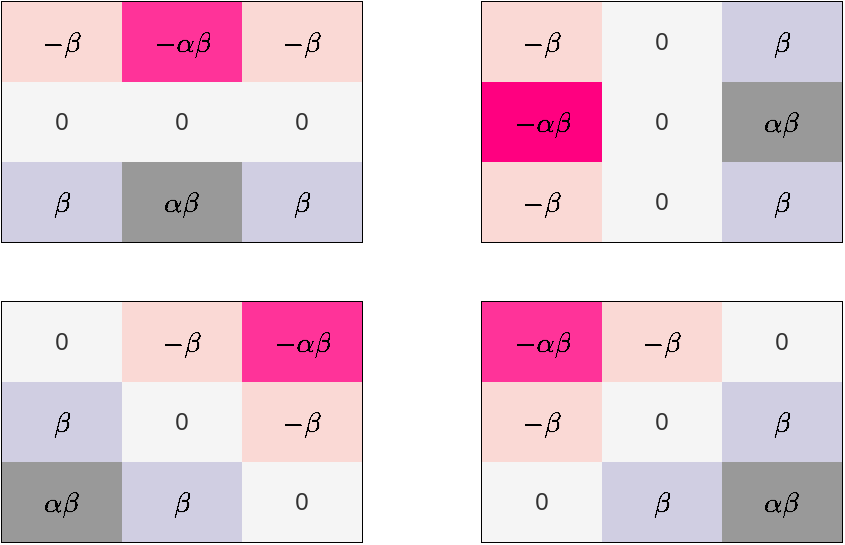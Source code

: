 <mxfile version="22.1.21" type="github">
  <diagram name="第 1 页" id="uAbcAFVVqyFJXGY15nZV">
    <mxGraphModel dx="875" dy="435" grid="1" gridSize="10" guides="1" tooltips="1" connect="1" arrows="1" fold="1" page="1" pageScale="1" pageWidth="827" pageHeight="1169" math="1" shadow="0">
      <root>
        <mxCell id="0" />
        <mxCell id="1" parent="0" />
        <mxCell id="hZF716Z680jC4-kGkuMS-1" value="" style="shape=table;startSize=0;container=1;collapsible=0;childLayout=tableLayout;" vertex="1" parent="1">
          <mxGeometry x="40" y="200" width="180" height="120" as="geometry" />
        </mxCell>
        <mxCell id="hZF716Z680jC4-kGkuMS-2" value="" style="shape=tableRow;horizontal=0;startSize=0;swimlaneHead=0;swimlaneBody=0;strokeColor=inherit;top=0;left=0;bottom=0;right=0;collapsible=0;dropTarget=0;fillColor=none;points=[[0,0.5],[1,0.5]];portConstraint=eastwest;" vertex="1" parent="hZF716Z680jC4-kGkuMS-1">
          <mxGeometry width="180" height="40" as="geometry" />
        </mxCell>
        <mxCell id="hZF716Z680jC4-kGkuMS-3" value="$$-\beta$$" style="shape=partialRectangle;html=1;whiteSpace=wrap;connectable=0;strokeColor=#ae4132;overflow=hidden;fillColor=#fad9d5;top=0;left=0;bottom=0;right=0;pointerEvents=1;" vertex="1" parent="hZF716Z680jC4-kGkuMS-2">
          <mxGeometry width="60" height="40" as="geometry">
            <mxRectangle width="60" height="40" as="alternateBounds" />
          </mxGeometry>
        </mxCell>
        <mxCell id="hZF716Z680jC4-kGkuMS-4" value="$$-\alpha\beta&lt;br&gt;$$" style="shape=partialRectangle;html=1;whiteSpace=wrap;connectable=0;strokeColor=#ae4132;overflow=hidden;fillColor=#FF3399;top=0;left=0;bottom=0;right=0;pointerEvents=1;" vertex="1" parent="hZF716Z680jC4-kGkuMS-2">
          <mxGeometry x="60" width="60" height="40" as="geometry">
            <mxRectangle width="60" height="40" as="alternateBounds" />
          </mxGeometry>
        </mxCell>
        <mxCell id="hZF716Z680jC4-kGkuMS-5" value="$$-\beta$$" style="shape=partialRectangle;html=1;whiteSpace=wrap;connectable=0;strokeColor=#ae4132;overflow=hidden;fillColor=#fad9d5;top=0;left=0;bottom=0;right=0;pointerEvents=1;" vertex="1" parent="hZF716Z680jC4-kGkuMS-2">
          <mxGeometry x="120" width="60" height="40" as="geometry">
            <mxRectangle width="60" height="40" as="alternateBounds" />
          </mxGeometry>
        </mxCell>
        <mxCell id="hZF716Z680jC4-kGkuMS-6" value="" style="shape=tableRow;horizontal=0;startSize=0;swimlaneHead=0;swimlaneBody=0;strokeColor=inherit;top=0;left=0;bottom=0;right=0;collapsible=0;dropTarget=0;fillColor=none;points=[[0,0.5],[1,0.5]];portConstraint=eastwest;" vertex="1" parent="hZF716Z680jC4-kGkuMS-1">
          <mxGeometry y="40" width="180" height="40" as="geometry" />
        </mxCell>
        <mxCell id="hZF716Z680jC4-kGkuMS-7" value="0" style="shape=partialRectangle;html=1;whiteSpace=wrap;connectable=0;strokeColor=#666666;overflow=hidden;fillColor=#f5f5f5;top=0;left=0;bottom=0;right=0;pointerEvents=1;fontColor=#333333;" vertex="1" parent="hZF716Z680jC4-kGkuMS-6">
          <mxGeometry width="60" height="40" as="geometry">
            <mxRectangle width="60" height="40" as="alternateBounds" />
          </mxGeometry>
        </mxCell>
        <mxCell id="hZF716Z680jC4-kGkuMS-8" value="0" style="shape=partialRectangle;html=1;whiteSpace=wrap;connectable=0;strokeColor=#666666;overflow=hidden;fillColor=#f5f5f5;top=0;left=0;bottom=0;right=0;pointerEvents=1;fontColor=#333333;" vertex="1" parent="hZF716Z680jC4-kGkuMS-6">
          <mxGeometry x="60" width="60" height="40" as="geometry">
            <mxRectangle width="60" height="40" as="alternateBounds" />
          </mxGeometry>
        </mxCell>
        <mxCell id="hZF716Z680jC4-kGkuMS-9" value="0" style="shape=partialRectangle;html=1;whiteSpace=wrap;connectable=0;strokeColor=#666666;overflow=hidden;fillColor=#f5f5f5;top=0;left=0;bottom=0;right=0;pointerEvents=1;fontColor=#333333;" vertex="1" parent="hZF716Z680jC4-kGkuMS-6">
          <mxGeometry x="120" width="60" height="40" as="geometry">
            <mxRectangle width="60" height="40" as="alternateBounds" />
          </mxGeometry>
        </mxCell>
        <mxCell id="hZF716Z680jC4-kGkuMS-10" value="" style="shape=tableRow;horizontal=0;startSize=0;swimlaneHead=0;swimlaneBody=0;strokeColor=inherit;top=0;left=0;bottom=0;right=0;collapsible=0;dropTarget=0;fillColor=none;points=[[0,0.5],[1,0.5]];portConstraint=eastwest;" vertex="1" parent="hZF716Z680jC4-kGkuMS-1">
          <mxGeometry y="80" width="180" height="40" as="geometry" />
        </mxCell>
        <mxCell id="hZF716Z680jC4-kGkuMS-11" value="$$\beta$$" style="shape=partialRectangle;html=1;whiteSpace=wrap;connectable=0;strokeColor=#56517e;overflow=hidden;fillColor=#d0cee2;top=0;left=0;bottom=0;right=0;pointerEvents=1;" vertex="1" parent="hZF716Z680jC4-kGkuMS-10">
          <mxGeometry width="60" height="40" as="geometry">
            <mxRectangle width="60" height="40" as="alternateBounds" />
          </mxGeometry>
        </mxCell>
        <mxCell id="hZF716Z680jC4-kGkuMS-12" value="$$\alpha\beta&lt;br style=&quot;border-color: var(--border-color);&quot;&gt;$$" style="shape=partialRectangle;html=1;whiteSpace=wrap;connectable=0;strokeColor=#56517e;overflow=hidden;fillColor=#999999;top=0;left=0;bottom=0;right=0;pointerEvents=1;" vertex="1" parent="hZF716Z680jC4-kGkuMS-10">
          <mxGeometry x="60" width="60" height="40" as="geometry">
            <mxRectangle width="60" height="40" as="alternateBounds" />
          </mxGeometry>
        </mxCell>
        <mxCell id="hZF716Z680jC4-kGkuMS-13" value="$$\beta$$" style="shape=partialRectangle;html=1;whiteSpace=wrap;connectable=0;strokeColor=#56517e;overflow=hidden;fillColor=#d0cee2;top=0;left=0;bottom=0;right=0;pointerEvents=1;" vertex="1" parent="hZF716Z680jC4-kGkuMS-10">
          <mxGeometry x="120" width="60" height="40" as="geometry">
            <mxRectangle width="60" height="40" as="alternateBounds" />
          </mxGeometry>
        </mxCell>
        <mxCell id="hZF716Z680jC4-kGkuMS-14" value="" style="shape=table;startSize=0;container=1;collapsible=0;childLayout=tableLayout;" vertex="1" parent="1">
          <mxGeometry x="280" y="200" width="180" height="120" as="geometry" />
        </mxCell>
        <mxCell id="hZF716Z680jC4-kGkuMS-15" value="" style="shape=tableRow;horizontal=0;startSize=0;swimlaneHead=0;swimlaneBody=0;strokeColor=inherit;top=0;left=0;bottom=0;right=0;collapsible=0;dropTarget=0;fillColor=none;points=[[0,0.5],[1,0.5]];portConstraint=eastwest;" vertex="1" parent="hZF716Z680jC4-kGkuMS-14">
          <mxGeometry width="180" height="40" as="geometry" />
        </mxCell>
        <mxCell id="hZF716Z680jC4-kGkuMS-16" value="$$-\beta$$" style="shape=partialRectangle;html=1;whiteSpace=wrap;connectable=0;strokeColor=#ae4132;overflow=hidden;fillColor=#fad9d5;top=0;left=0;bottom=0;right=0;pointerEvents=1;" vertex="1" parent="hZF716Z680jC4-kGkuMS-15">
          <mxGeometry width="60" height="40" as="geometry">
            <mxRectangle width="60" height="40" as="alternateBounds" />
          </mxGeometry>
        </mxCell>
        <mxCell id="hZF716Z680jC4-kGkuMS-17" value="0" style="shape=partialRectangle;html=1;whiteSpace=wrap;connectable=0;strokeColor=#666666;overflow=hidden;fillColor=#f5f5f5;top=0;left=0;bottom=0;right=0;pointerEvents=1;fontColor=#333333;" vertex="1" parent="hZF716Z680jC4-kGkuMS-15">
          <mxGeometry x="60" width="60" height="40" as="geometry">
            <mxRectangle width="60" height="40" as="alternateBounds" />
          </mxGeometry>
        </mxCell>
        <mxCell id="hZF716Z680jC4-kGkuMS-18" value="$$\beta$$" style="shape=partialRectangle;html=1;whiteSpace=wrap;connectable=0;strokeColor=#56517e;overflow=hidden;fillColor=#d0cee2;top=0;left=0;bottom=0;right=0;pointerEvents=1;" vertex="1" parent="hZF716Z680jC4-kGkuMS-15">
          <mxGeometry x="120" width="60" height="40" as="geometry">
            <mxRectangle width="60" height="40" as="alternateBounds" />
          </mxGeometry>
        </mxCell>
        <mxCell id="hZF716Z680jC4-kGkuMS-19" value="" style="shape=tableRow;horizontal=0;startSize=0;swimlaneHead=0;swimlaneBody=0;strokeColor=inherit;top=0;left=0;bottom=0;right=0;collapsible=0;dropTarget=0;fillColor=none;points=[[0,0.5],[1,0.5]];portConstraint=eastwest;" vertex="1" parent="hZF716Z680jC4-kGkuMS-14">
          <mxGeometry y="40" width="180" height="40" as="geometry" />
        </mxCell>
        <mxCell id="hZF716Z680jC4-kGkuMS-20" value="$$-\alpha\beta&lt;br style=&quot;border-color: var(--border-color);&quot;&gt;$$" style="shape=partialRectangle;html=1;whiteSpace=wrap;connectable=0;strokeColor=#ae4132;overflow=hidden;fillColor=#FF0080;top=0;left=0;bottom=0;right=0;pointerEvents=1;" vertex="1" parent="hZF716Z680jC4-kGkuMS-19">
          <mxGeometry width="60" height="40" as="geometry">
            <mxRectangle width="60" height="40" as="alternateBounds" />
          </mxGeometry>
        </mxCell>
        <mxCell id="hZF716Z680jC4-kGkuMS-21" value="0" style="shape=partialRectangle;html=1;whiteSpace=wrap;connectable=0;strokeColor=#666666;overflow=hidden;fillColor=#f5f5f5;top=0;left=0;bottom=0;right=0;pointerEvents=1;fontColor=#333333;" vertex="1" parent="hZF716Z680jC4-kGkuMS-19">
          <mxGeometry x="60" width="60" height="40" as="geometry">
            <mxRectangle width="60" height="40" as="alternateBounds" />
          </mxGeometry>
        </mxCell>
        <mxCell id="hZF716Z680jC4-kGkuMS-22" value="$$\alpha\beta&lt;br style=&quot;border-color: var(--border-color);&quot;&gt;$$" style="shape=partialRectangle;html=1;whiteSpace=wrap;connectable=0;strokeColor=#56517e;overflow=hidden;fillColor=#999999;top=0;left=0;bottom=0;right=0;pointerEvents=1;" vertex="1" parent="hZF716Z680jC4-kGkuMS-19">
          <mxGeometry x="120" width="60" height="40" as="geometry">
            <mxRectangle width="60" height="40" as="alternateBounds" />
          </mxGeometry>
        </mxCell>
        <mxCell id="hZF716Z680jC4-kGkuMS-23" value="" style="shape=tableRow;horizontal=0;startSize=0;swimlaneHead=0;swimlaneBody=0;strokeColor=inherit;top=0;left=0;bottom=0;right=0;collapsible=0;dropTarget=0;fillColor=none;points=[[0,0.5],[1,0.5]];portConstraint=eastwest;" vertex="1" parent="hZF716Z680jC4-kGkuMS-14">
          <mxGeometry y="80" width="180" height="40" as="geometry" />
        </mxCell>
        <mxCell id="hZF716Z680jC4-kGkuMS-24" value="$$-\beta$$" style="shape=partialRectangle;html=1;whiteSpace=wrap;connectable=0;strokeColor=#ae4132;overflow=hidden;fillColor=#fad9d5;top=0;left=0;bottom=0;right=0;pointerEvents=1;" vertex="1" parent="hZF716Z680jC4-kGkuMS-23">
          <mxGeometry width="60" height="40" as="geometry">
            <mxRectangle width="60" height="40" as="alternateBounds" />
          </mxGeometry>
        </mxCell>
        <mxCell id="hZF716Z680jC4-kGkuMS-25" value="0" style="shape=partialRectangle;html=1;whiteSpace=wrap;connectable=0;strokeColor=#666666;overflow=hidden;fillColor=#f5f5f5;top=0;left=0;bottom=0;right=0;pointerEvents=1;fontColor=#333333;" vertex="1" parent="hZF716Z680jC4-kGkuMS-23">
          <mxGeometry x="60" width="60" height="40" as="geometry">
            <mxRectangle width="60" height="40" as="alternateBounds" />
          </mxGeometry>
        </mxCell>
        <mxCell id="hZF716Z680jC4-kGkuMS-26" value="$$\beta$$" style="shape=partialRectangle;html=1;whiteSpace=wrap;connectable=0;strokeColor=#56517e;overflow=hidden;fillColor=#d0cee2;top=0;left=0;bottom=0;right=0;pointerEvents=1;" vertex="1" parent="hZF716Z680jC4-kGkuMS-23">
          <mxGeometry x="120" width="60" height="40" as="geometry">
            <mxRectangle width="60" height="40" as="alternateBounds" />
          </mxGeometry>
        </mxCell>
        <mxCell id="hZF716Z680jC4-kGkuMS-27" value="" style="shape=table;startSize=0;container=1;collapsible=0;childLayout=tableLayout;" vertex="1" parent="1">
          <mxGeometry x="40" y="350" width="180" height="120" as="geometry" />
        </mxCell>
        <mxCell id="hZF716Z680jC4-kGkuMS-28" value="" style="shape=tableRow;horizontal=0;startSize=0;swimlaneHead=0;swimlaneBody=0;strokeColor=inherit;top=0;left=0;bottom=0;right=0;collapsible=0;dropTarget=0;fillColor=none;points=[[0,0.5],[1,0.5]];portConstraint=eastwest;" vertex="1" parent="hZF716Z680jC4-kGkuMS-27">
          <mxGeometry width="180" height="40" as="geometry" />
        </mxCell>
        <mxCell id="hZF716Z680jC4-kGkuMS-29" value="0" style="shape=partialRectangle;html=1;whiteSpace=wrap;connectable=0;strokeColor=#666666;overflow=hidden;fillColor=#f5f5f5;top=0;left=0;bottom=0;right=0;pointerEvents=1;fontColor=#333333;" vertex="1" parent="hZF716Z680jC4-kGkuMS-28">
          <mxGeometry width="60" height="40" as="geometry">
            <mxRectangle width="60" height="40" as="alternateBounds" />
          </mxGeometry>
        </mxCell>
        <mxCell id="hZF716Z680jC4-kGkuMS-30" value="$$-\beta$$" style="shape=partialRectangle;html=1;whiteSpace=wrap;connectable=0;strokeColor=#ae4132;overflow=hidden;fillColor=#fad9d5;top=0;left=0;bottom=0;right=0;pointerEvents=1;" vertex="1" parent="hZF716Z680jC4-kGkuMS-28">
          <mxGeometry x="60" width="60" height="40" as="geometry">
            <mxRectangle width="60" height="40" as="alternateBounds" />
          </mxGeometry>
        </mxCell>
        <mxCell id="hZF716Z680jC4-kGkuMS-31" value="$$-\alpha\beta&lt;br style=&quot;border-color: var(--border-color);&quot;&gt;$$" style="shape=partialRectangle;html=1;whiteSpace=wrap;connectable=0;strokeColor=#ae4132;overflow=hidden;fillColor=#FF3399;top=0;left=0;bottom=0;right=0;pointerEvents=1;" vertex="1" parent="hZF716Z680jC4-kGkuMS-28">
          <mxGeometry x="120" width="60" height="40" as="geometry">
            <mxRectangle width="60" height="40" as="alternateBounds" />
          </mxGeometry>
        </mxCell>
        <mxCell id="hZF716Z680jC4-kGkuMS-32" value="" style="shape=tableRow;horizontal=0;startSize=0;swimlaneHead=0;swimlaneBody=0;strokeColor=inherit;top=0;left=0;bottom=0;right=0;collapsible=0;dropTarget=0;fillColor=none;points=[[0,0.5],[1,0.5]];portConstraint=eastwest;" vertex="1" parent="hZF716Z680jC4-kGkuMS-27">
          <mxGeometry y="40" width="180" height="40" as="geometry" />
        </mxCell>
        <mxCell id="hZF716Z680jC4-kGkuMS-33" value="$$\beta$$" style="shape=partialRectangle;html=1;whiteSpace=wrap;connectable=0;strokeColor=#56517e;overflow=hidden;fillColor=#d0cee2;top=0;left=0;bottom=0;right=0;pointerEvents=1;" vertex="1" parent="hZF716Z680jC4-kGkuMS-32">
          <mxGeometry width="60" height="40" as="geometry">
            <mxRectangle width="60" height="40" as="alternateBounds" />
          </mxGeometry>
        </mxCell>
        <mxCell id="hZF716Z680jC4-kGkuMS-34" value="0" style="shape=partialRectangle;html=1;whiteSpace=wrap;connectable=0;strokeColor=#666666;overflow=hidden;fillColor=#f5f5f5;top=0;left=0;bottom=0;right=0;pointerEvents=1;fontColor=#333333;" vertex="1" parent="hZF716Z680jC4-kGkuMS-32">
          <mxGeometry x="60" width="60" height="40" as="geometry">
            <mxRectangle width="60" height="40" as="alternateBounds" />
          </mxGeometry>
        </mxCell>
        <mxCell id="hZF716Z680jC4-kGkuMS-35" value="$$-\beta$$" style="shape=partialRectangle;html=1;whiteSpace=wrap;connectable=0;strokeColor=#ae4132;overflow=hidden;fillColor=#fad9d5;top=0;left=0;bottom=0;right=0;pointerEvents=1;" vertex="1" parent="hZF716Z680jC4-kGkuMS-32">
          <mxGeometry x="120" width="60" height="40" as="geometry">
            <mxRectangle width="60" height="40" as="alternateBounds" />
          </mxGeometry>
        </mxCell>
        <mxCell id="hZF716Z680jC4-kGkuMS-36" value="" style="shape=tableRow;horizontal=0;startSize=0;swimlaneHead=0;swimlaneBody=0;strokeColor=inherit;top=0;left=0;bottom=0;right=0;collapsible=0;dropTarget=0;fillColor=none;points=[[0,0.5],[1,0.5]];portConstraint=eastwest;" vertex="1" parent="hZF716Z680jC4-kGkuMS-27">
          <mxGeometry y="80" width="180" height="40" as="geometry" />
        </mxCell>
        <mxCell id="hZF716Z680jC4-kGkuMS-37" value="$$\alpha\beta&lt;br style=&quot;border-color: var(--border-color);&quot;&gt;$$" style="shape=partialRectangle;html=1;whiteSpace=wrap;connectable=0;strokeColor=#ae4132;overflow=hidden;fillColor=#999999;top=0;left=0;bottom=0;right=0;pointerEvents=1;" vertex="1" parent="hZF716Z680jC4-kGkuMS-36">
          <mxGeometry width="60" height="40" as="geometry">
            <mxRectangle width="60" height="40" as="alternateBounds" />
          </mxGeometry>
        </mxCell>
        <mxCell id="hZF716Z680jC4-kGkuMS-38" value="$$\beta$$" style="shape=partialRectangle;html=1;whiteSpace=wrap;connectable=0;strokeColor=#56517e;overflow=hidden;fillColor=#d0cee2;top=0;left=0;bottom=0;right=0;pointerEvents=1;" vertex="1" parent="hZF716Z680jC4-kGkuMS-36">
          <mxGeometry x="60" width="60" height="40" as="geometry">
            <mxRectangle width="60" height="40" as="alternateBounds" />
          </mxGeometry>
        </mxCell>
        <mxCell id="hZF716Z680jC4-kGkuMS-39" value="0" style="shape=partialRectangle;html=1;whiteSpace=wrap;connectable=0;strokeColor=#666666;overflow=hidden;fillColor=#f5f5f5;top=0;left=0;bottom=0;right=0;pointerEvents=1;fontColor=#333333;" vertex="1" parent="hZF716Z680jC4-kGkuMS-36">
          <mxGeometry x="120" width="60" height="40" as="geometry">
            <mxRectangle width="60" height="40" as="alternateBounds" />
          </mxGeometry>
        </mxCell>
        <mxCell id="hZF716Z680jC4-kGkuMS-40" value="" style="shape=table;startSize=0;container=1;collapsible=0;childLayout=tableLayout;" vertex="1" parent="1">
          <mxGeometry x="280" y="350" width="180" height="120" as="geometry" />
        </mxCell>
        <mxCell id="hZF716Z680jC4-kGkuMS-41" value="" style="shape=tableRow;horizontal=0;startSize=0;swimlaneHead=0;swimlaneBody=0;strokeColor=inherit;top=0;left=0;bottom=0;right=0;collapsible=0;dropTarget=0;fillColor=none;points=[[0,0.5],[1,0.5]];portConstraint=eastwest;" vertex="1" parent="hZF716Z680jC4-kGkuMS-40">
          <mxGeometry width="180" height="40" as="geometry" />
        </mxCell>
        <mxCell id="hZF716Z680jC4-kGkuMS-42" value="$$-\alpha\beta&lt;br style=&quot;border-color: var(--border-color);&quot;&gt;$$" style="shape=partialRectangle;html=1;whiteSpace=wrap;connectable=0;strokeColor=#ae4132;overflow=hidden;fillColor=#FF3399;top=0;left=0;bottom=0;right=0;pointerEvents=1;" vertex="1" parent="hZF716Z680jC4-kGkuMS-41">
          <mxGeometry width="60" height="40" as="geometry">
            <mxRectangle width="60" height="40" as="alternateBounds" />
          </mxGeometry>
        </mxCell>
        <mxCell id="hZF716Z680jC4-kGkuMS-43" value="$$-\beta$$" style="shape=partialRectangle;html=1;whiteSpace=wrap;connectable=0;strokeColor=#ae4132;overflow=hidden;fillColor=#fad9d5;top=0;left=0;bottom=0;right=0;pointerEvents=1;" vertex="1" parent="hZF716Z680jC4-kGkuMS-41">
          <mxGeometry x="60" width="60" height="40" as="geometry">
            <mxRectangle width="60" height="40" as="alternateBounds" />
          </mxGeometry>
        </mxCell>
        <mxCell id="hZF716Z680jC4-kGkuMS-44" value="0" style="shape=partialRectangle;html=1;whiteSpace=wrap;connectable=0;strokeColor=#666666;overflow=hidden;fillColor=#f5f5f5;top=0;left=0;bottom=0;right=0;pointerEvents=1;fontColor=#333333;" vertex="1" parent="hZF716Z680jC4-kGkuMS-41">
          <mxGeometry x="120" width="60" height="40" as="geometry">
            <mxRectangle width="60" height="40" as="alternateBounds" />
          </mxGeometry>
        </mxCell>
        <mxCell id="hZF716Z680jC4-kGkuMS-45" value="" style="shape=tableRow;horizontal=0;startSize=0;swimlaneHead=0;swimlaneBody=0;strokeColor=inherit;top=0;left=0;bottom=0;right=0;collapsible=0;dropTarget=0;fillColor=none;points=[[0,0.5],[1,0.5]];portConstraint=eastwest;" vertex="1" parent="hZF716Z680jC4-kGkuMS-40">
          <mxGeometry y="40" width="180" height="40" as="geometry" />
        </mxCell>
        <mxCell id="hZF716Z680jC4-kGkuMS-46" value="$$-\beta$$" style="shape=partialRectangle;html=1;whiteSpace=wrap;connectable=0;strokeColor=#ae4132;overflow=hidden;fillColor=#fad9d5;top=0;left=0;bottom=0;right=0;pointerEvents=1;" vertex="1" parent="hZF716Z680jC4-kGkuMS-45">
          <mxGeometry width="60" height="40" as="geometry">
            <mxRectangle width="60" height="40" as="alternateBounds" />
          </mxGeometry>
        </mxCell>
        <mxCell id="hZF716Z680jC4-kGkuMS-47" value="0" style="shape=partialRectangle;html=1;whiteSpace=wrap;connectable=0;strokeColor=#666666;overflow=hidden;fillColor=#f5f5f5;top=0;left=0;bottom=0;right=0;pointerEvents=1;fontColor=#333333;" vertex="1" parent="hZF716Z680jC4-kGkuMS-45">
          <mxGeometry x="60" width="60" height="40" as="geometry">
            <mxRectangle width="60" height="40" as="alternateBounds" />
          </mxGeometry>
        </mxCell>
        <mxCell id="hZF716Z680jC4-kGkuMS-48" value="$$\beta$$" style="shape=partialRectangle;html=1;whiteSpace=wrap;connectable=0;strokeColor=#56517e;overflow=hidden;fillColor=#d0cee2;top=0;left=0;bottom=0;right=0;pointerEvents=1;" vertex="1" parent="hZF716Z680jC4-kGkuMS-45">
          <mxGeometry x="120" width="60" height="40" as="geometry">
            <mxRectangle width="60" height="40" as="alternateBounds" />
          </mxGeometry>
        </mxCell>
        <mxCell id="hZF716Z680jC4-kGkuMS-49" value="" style="shape=tableRow;horizontal=0;startSize=0;swimlaneHead=0;swimlaneBody=0;strokeColor=inherit;top=0;left=0;bottom=0;right=0;collapsible=0;dropTarget=0;fillColor=none;points=[[0,0.5],[1,0.5]];portConstraint=eastwest;" vertex="1" parent="hZF716Z680jC4-kGkuMS-40">
          <mxGeometry y="80" width="180" height="40" as="geometry" />
        </mxCell>
        <mxCell id="hZF716Z680jC4-kGkuMS-50" value="0" style="shape=partialRectangle;html=1;whiteSpace=wrap;connectable=0;strokeColor=#666666;overflow=hidden;fillColor=#f5f5f5;top=0;left=0;bottom=0;right=0;pointerEvents=1;fontColor=#333333;" vertex="1" parent="hZF716Z680jC4-kGkuMS-49">
          <mxGeometry width="60" height="40" as="geometry">
            <mxRectangle width="60" height="40" as="alternateBounds" />
          </mxGeometry>
        </mxCell>
        <mxCell id="hZF716Z680jC4-kGkuMS-51" value="$$\beta$$" style="shape=partialRectangle;html=1;whiteSpace=wrap;connectable=0;strokeColor=#56517e;overflow=hidden;fillColor=#d0cee2;top=0;left=0;bottom=0;right=0;pointerEvents=1;" vertex="1" parent="hZF716Z680jC4-kGkuMS-49">
          <mxGeometry x="60" width="60" height="40" as="geometry">
            <mxRectangle width="60" height="40" as="alternateBounds" />
          </mxGeometry>
        </mxCell>
        <mxCell id="hZF716Z680jC4-kGkuMS-52" value="$$\alpha\beta&lt;br style=&quot;border-color: var(--border-color);&quot;&gt;$$" style="shape=partialRectangle;html=1;whiteSpace=wrap;connectable=0;strokeColor=#56517e;overflow=hidden;fillColor=#999999;top=0;left=0;bottom=0;right=0;pointerEvents=1;" vertex="1" parent="hZF716Z680jC4-kGkuMS-49">
          <mxGeometry x="120" width="60" height="40" as="geometry">
            <mxRectangle width="60" height="40" as="alternateBounds" />
          </mxGeometry>
        </mxCell>
      </root>
    </mxGraphModel>
  </diagram>
</mxfile>
